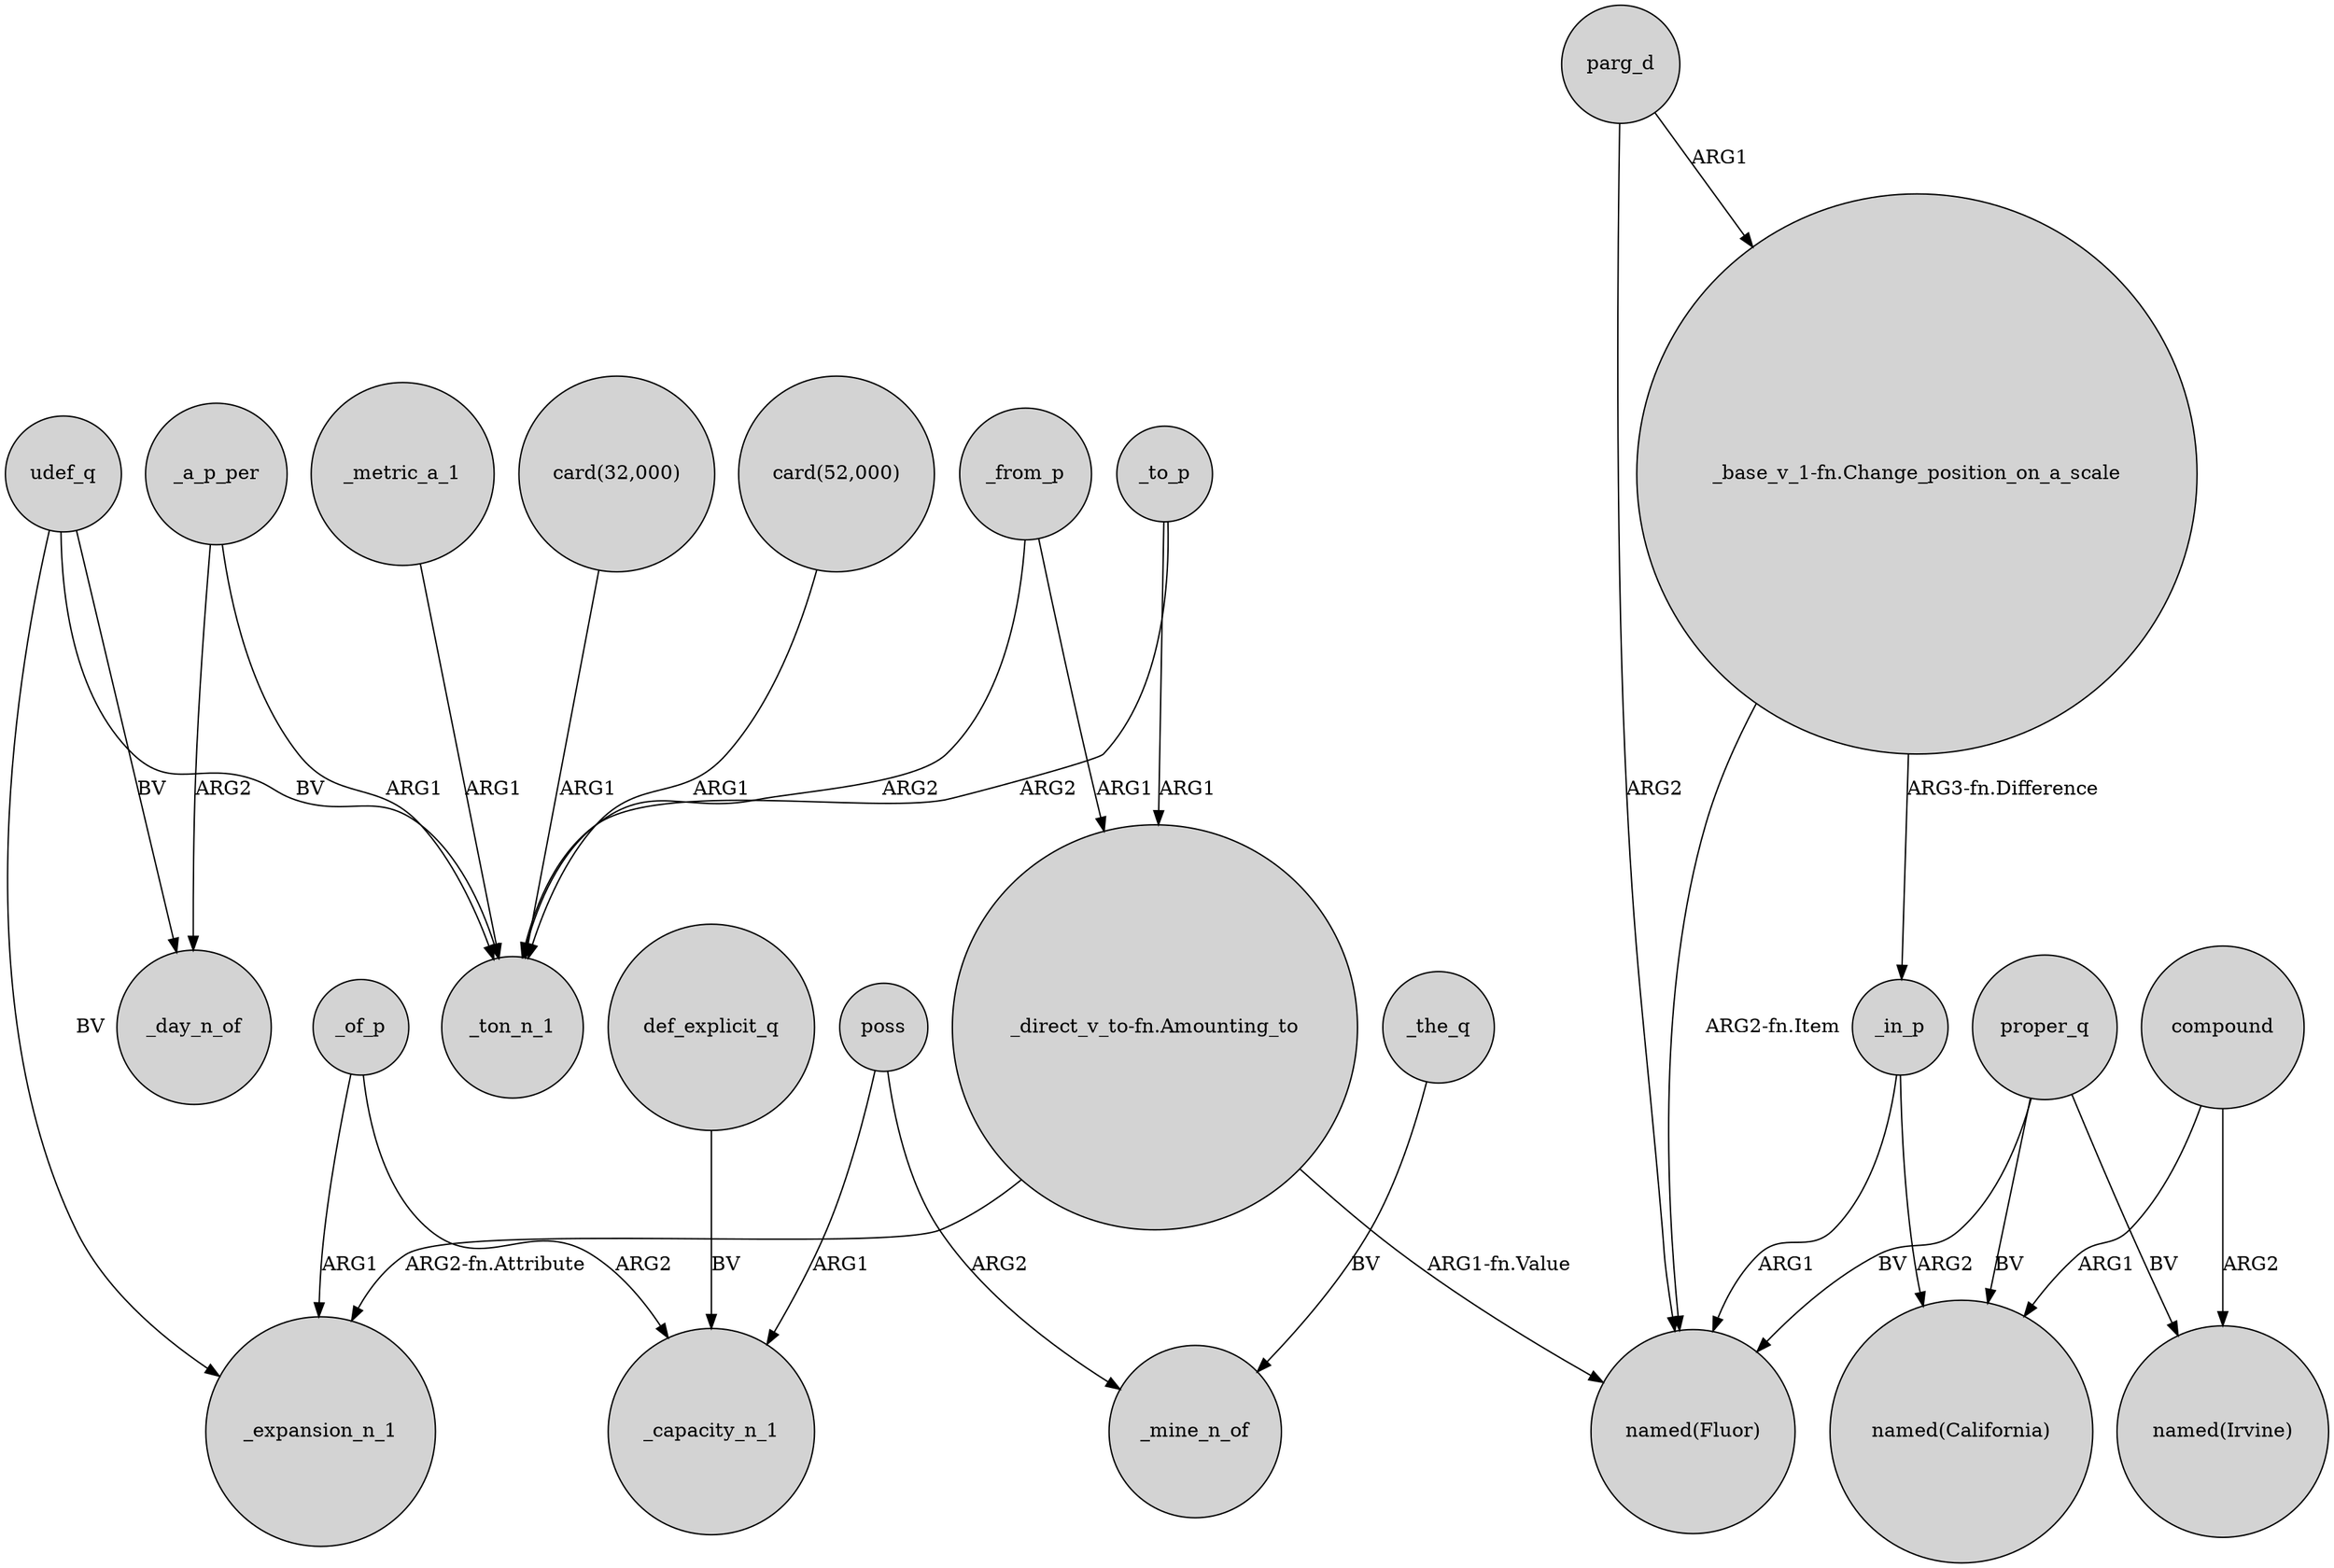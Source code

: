 digraph {
	node [shape=circle style=filled]
	_metric_a_1 -> _ton_n_1 [label=ARG1]
	udef_q -> _expansion_n_1 [label=BV]
	_a_p_per -> _day_n_of [label=ARG2]
	parg_d -> "_base_v_1-fn.Change_position_on_a_scale" [label=ARG1]
	_of_p -> _expansion_n_1 [label=ARG1]
	_from_p -> _ton_n_1 [label=ARG2]
	_the_q -> _mine_n_of [label=BV]
	_from_p -> "_direct_v_to-fn.Amounting_to" [label=ARG1]
	poss -> _capacity_n_1 [label=ARG1]
	_in_p -> "named(Fluor)" [label=ARG1]
	"_direct_v_to-fn.Amounting_to" -> _expansion_n_1 [label="ARG2-fn.Attribute"]
	"_base_v_1-fn.Change_position_on_a_scale" -> "named(Fluor)" [label="ARG2-fn.Item"]
	"card(32,000)" -> _ton_n_1 [label=ARG1]
	"card(52,000)" -> _ton_n_1 [label=ARG1]
	proper_q -> "named(Irvine)" [label=BV]
	"_direct_v_to-fn.Amounting_to" -> "named(Fluor)" [label="ARG1-fn.Value"]
	udef_q -> _day_n_of [label=BV]
	def_explicit_q -> _capacity_n_1 [label=BV]
	proper_q -> "named(Fluor)" [label=BV]
	_a_p_per -> _ton_n_1 [label=ARG1]
	_to_p -> "_direct_v_to-fn.Amounting_to" [label=ARG1]
	_to_p -> _ton_n_1 [label=ARG2]
	parg_d -> "named(Fluor)" [label=ARG2]
	udef_q -> _ton_n_1 [label=BV]
	compound -> "named(California)" [label=ARG1]
	compound -> "named(Irvine)" [label=ARG2]
	proper_q -> "named(California)" [label=BV]
	poss -> _mine_n_of [label=ARG2]
	_in_p -> "named(California)" [label=ARG2]
	"_base_v_1-fn.Change_position_on_a_scale" -> _in_p [label="ARG3-fn.Difference"]
	_of_p -> _capacity_n_1 [label=ARG2]
}
